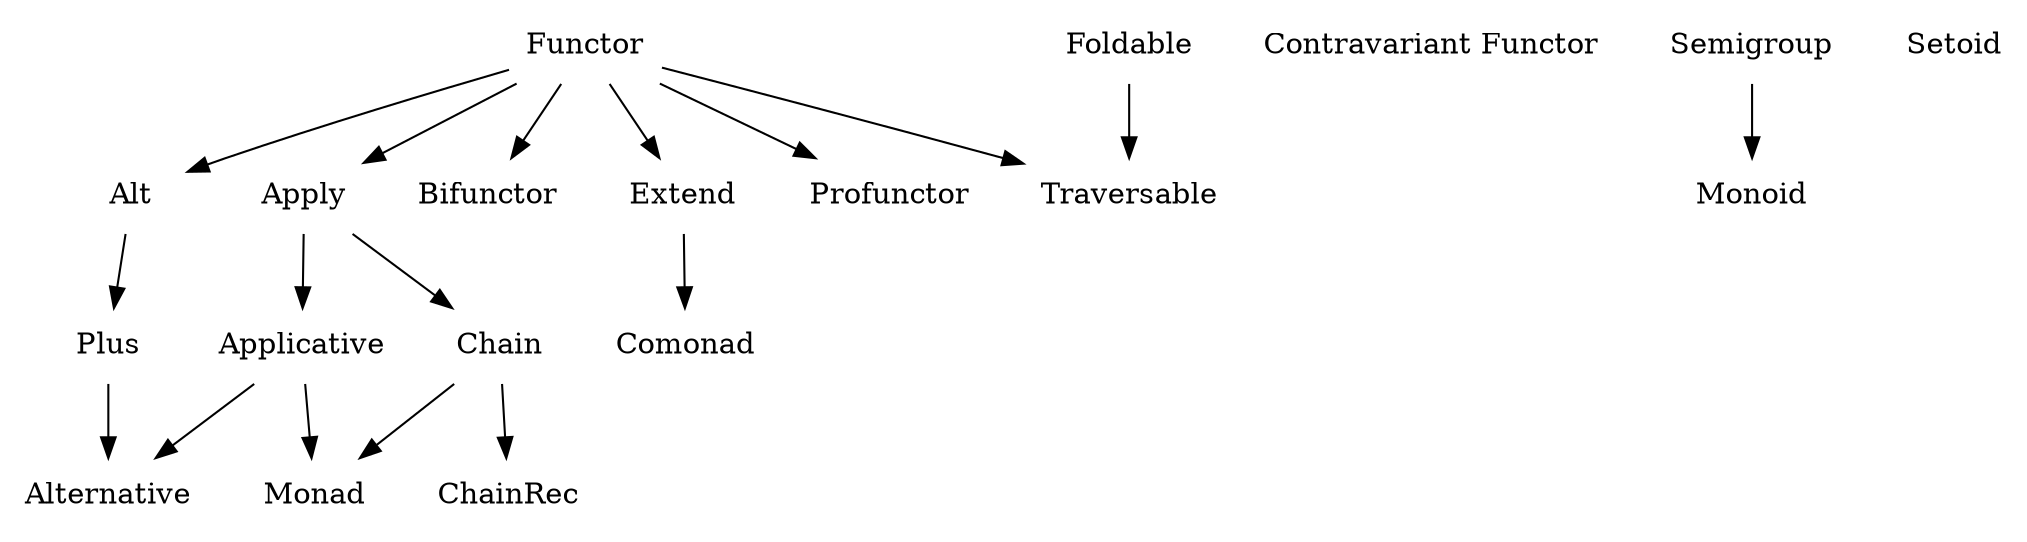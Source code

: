 digraph {
  node [shape=plaintext]

  # Algebras
  Alt;
  Alternative;
  Applicative;
  Apply;
  Bifunctor;
  Chain;
  ChainRec;
  Comonad;
  Extend;
  Foldable;
  Functor;
  "Contravariant Functor";
  Monad;
  Monoid;
  Plus;
  Profunctor;
  Semigroup;
  Setoid;
  Traversable;

  # Dependencies
  Alt -> Plus;
  Applicative -> Alternative;
  Applicative -> Monad;
  Apply -> Applicative;
  Apply -> Chain;
  Chain -> ChainRec;
  Chain -> Monad;
  Extend -> Comonad;
  Foldable -> Traversable;
  Functor -> Alt;
  Functor -> Apply;
  Functor -> Bifunctor;
  Functor -> Extend;
  Functor -> Profunctor;
  Functor -> Traversable;
  Plus -> Alternative;
  Semigroup -> Monoid;
}
